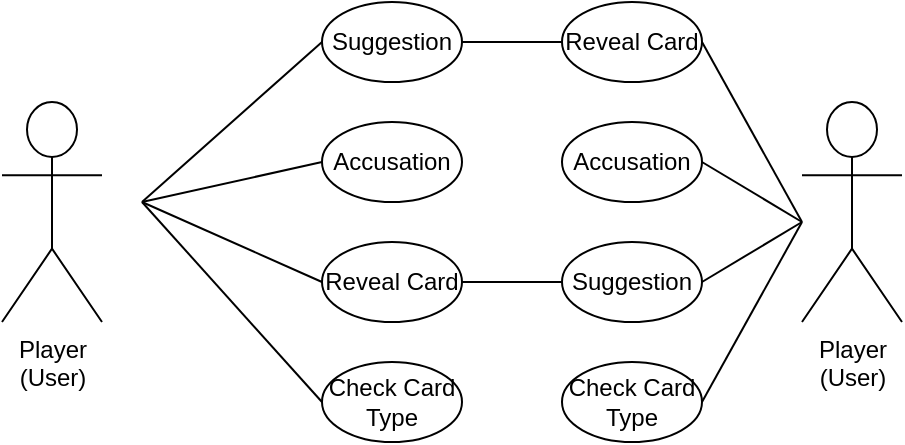 <mxfile version="10.6.3" type="device"><diagram id="H7y2I8gJCD7IGMMV-dVo" name="Page-1"><mxGraphModel dx="508" dy="829" grid="1" gridSize="10" guides="1" tooltips="1" connect="1" arrows="1" fold="1" page="1" pageScale="1" pageWidth="850" pageHeight="1100" math="0" shadow="0"><root><mxCell id="0"/><mxCell id="1" parent="0"/><mxCell id="-eEAfMcHe_I1XkNnKKF--1" value="Player&lt;br&gt;(User)&lt;br&gt;" style="shape=umlActor;verticalLabelPosition=bottom;labelBackgroundColor=#ffffff;verticalAlign=top;html=1;outlineConnect=0;" vertex="1" parent="1"><mxGeometry x="170" y="250" width="50" height="110" as="geometry"/></mxCell><mxCell id="-eEAfMcHe_I1XkNnKKF--2" value="Suggestion&lt;br&gt;" style="ellipse;whiteSpace=wrap;html=1;" vertex="1" parent="1"><mxGeometry x="330" y="200" width="70" height="40" as="geometry"/></mxCell><mxCell id="-eEAfMcHe_I1XkNnKKF--3" value="Accusation&lt;br&gt;" style="ellipse;whiteSpace=wrap;html=1;" vertex="1" parent="1"><mxGeometry x="330" y="260" width="70" height="40" as="geometry"/></mxCell><mxCell id="-eEAfMcHe_I1XkNnKKF--4" value="Reveal Card" style="ellipse;whiteSpace=wrap;html=1;" vertex="1" parent="1"><mxGeometry x="330" y="320" width="70" height="40" as="geometry"/></mxCell><mxCell id="-eEAfMcHe_I1XkNnKKF--7" value="Check Card&lt;br&gt;Type&lt;br&gt;" style="ellipse;whiteSpace=wrap;html=1;" vertex="1" parent="1"><mxGeometry x="330" y="380" width="70" height="40" as="geometry"/></mxCell><mxCell id="-eEAfMcHe_I1XkNnKKF--9" value="" style="endArrow=none;html=1;entryX=0;entryY=0.5;entryDx=0;entryDy=0;" edge="1" parent="1" target="-eEAfMcHe_I1XkNnKKF--2"><mxGeometry width="50" height="50" relative="1" as="geometry"><mxPoint x="240" y="300" as="sourcePoint"/><mxPoint x="220" y="440" as="targetPoint"/></mxGeometry></mxCell><mxCell id="-eEAfMcHe_I1XkNnKKF--11" value="" style="endArrow=none;html=1;entryX=0;entryY=0.5;entryDx=0;entryDy=0;" edge="1" parent="1" target="-eEAfMcHe_I1XkNnKKF--3"><mxGeometry width="50" height="50" relative="1" as="geometry"><mxPoint x="240" y="300" as="sourcePoint"/><mxPoint x="339.647" y="230.059" as="targetPoint"/></mxGeometry></mxCell><mxCell id="-eEAfMcHe_I1XkNnKKF--12" value="" style="endArrow=none;html=1;entryX=0;entryY=0.5;entryDx=0;entryDy=0;" edge="1" parent="1" target="-eEAfMcHe_I1XkNnKKF--4"><mxGeometry width="50" height="50" relative="1" as="geometry"><mxPoint x="240" y="300" as="sourcePoint"/><mxPoint x="349.647" y="240.059" as="targetPoint"/></mxGeometry></mxCell><mxCell id="-eEAfMcHe_I1XkNnKKF--13" value="" style="endArrow=none;html=1;entryX=0;entryY=0.5;entryDx=0;entryDy=0;" edge="1" parent="1" target="-eEAfMcHe_I1XkNnKKF--7"><mxGeometry width="50" height="50" relative="1" as="geometry"><mxPoint x="240" y="300" as="sourcePoint"/><mxPoint x="359.647" y="250.059" as="targetPoint"/></mxGeometry></mxCell><mxCell id="-eEAfMcHe_I1XkNnKKF--14" value="Player&lt;br&gt;(User)&lt;br&gt;" style="shape=umlActor;verticalLabelPosition=bottom;labelBackgroundColor=#ffffff;verticalAlign=top;html=1;outlineConnect=0;" vertex="1" parent="1"><mxGeometry x="570" y="250" width="50" height="110" as="geometry"/></mxCell><mxCell id="-eEAfMcHe_I1XkNnKKF--15" value="Reveal Card" style="ellipse;whiteSpace=wrap;html=1;" vertex="1" parent="1"><mxGeometry x="450" y="200" width="70" height="40" as="geometry"/></mxCell><mxCell id="-eEAfMcHe_I1XkNnKKF--16" value="Suggestion&lt;br&gt;" style="ellipse;whiteSpace=wrap;html=1;" vertex="1" parent="1"><mxGeometry x="450" y="320" width="70" height="40" as="geometry"/></mxCell><mxCell id="-eEAfMcHe_I1XkNnKKF--17" value="Accusation&lt;br&gt;" style="ellipse;whiteSpace=wrap;html=1;" vertex="1" parent="1"><mxGeometry x="450" y="260" width="70" height="40" as="geometry"/></mxCell><mxCell id="-eEAfMcHe_I1XkNnKKF--18" value="Check Card&lt;br&gt;Type&lt;br&gt;" style="ellipse;whiteSpace=wrap;html=1;" vertex="1" parent="1"><mxGeometry x="450" y="380" width="70" height="40" as="geometry"/></mxCell><mxCell id="-eEAfMcHe_I1XkNnKKF--19" value="" style="endArrow=none;html=1;entryX=1;entryY=0.5;entryDx=0;entryDy=0;" edge="1" parent="1" target="-eEAfMcHe_I1XkNnKKF--18"><mxGeometry width="50" height="50" relative="1" as="geometry"><mxPoint x="570" y="310" as="sourcePoint"/><mxPoint x="485.147" y="420.059" as="targetPoint"/></mxGeometry></mxCell><mxCell id="-eEAfMcHe_I1XkNnKKF--20" value="" style="endArrow=none;html=1;entryX=1;entryY=0.5;entryDx=0;entryDy=0;" edge="1" parent="1" target="-eEAfMcHe_I1XkNnKKF--16"><mxGeometry width="50" height="50" relative="1" as="geometry"><mxPoint x="570" y="310" as="sourcePoint"/><mxPoint x="530.235" y="410.059" as="targetPoint"/></mxGeometry></mxCell><mxCell id="-eEAfMcHe_I1XkNnKKF--21" value="" style="endArrow=none;html=1;entryX=1;entryY=0.5;entryDx=0;entryDy=0;" edge="1" parent="1" target="-eEAfMcHe_I1XkNnKKF--17"><mxGeometry width="50" height="50" relative="1" as="geometry"><mxPoint x="570" y="310" as="sourcePoint"/><mxPoint x="530.235" y="350.059" as="targetPoint"/></mxGeometry></mxCell><mxCell id="-eEAfMcHe_I1XkNnKKF--22" value="" style="endArrow=none;html=1;entryX=1;entryY=0.5;entryDx=0;entryDy=0;" edge="1" parent="1" target="-eEAfMcHe_I1XkNnKKF--15"><mxGeometry width="50" height="50" relative="1" as="geometry"><mxPoint x="570" y="310" as="sourcePoint"/><mxPoint x="530.235" y="290.059" as="targetPoint"/></mxGeometry></mxCell><mxCell id="-eEAfMcHe_I1XkNnKKF--23" value="" style="endArrow=none;html=1;exitX=0;exitY=0.5;exitDx=0;exitDy=0;" edge="1" parent="1" source="-eEAfMcHe_I1XkNnKKF--15" target="-eEAfMcHe_I1XkNnKKF--2"><mxGeometry width="50" height="50" relative="1" as="geometry"><mxPoint x="580" y="320" as="sourcePoint"/><mxPoint x="530.235" y="230.059" as="targetPoint"/></mxGeometry></mxCell><mxCell id="-eEAfMcHe_I1XkNnKKF--25" value="" style="endArrow=none;html=1;exitX=0;exitY=0.5;exitDx=0;exitDy=0;entryX=1;entryY=0.5;entryDx=0;entryDy=0;" edge="1" parent="1" source="-eEAfMcHe_I1XkNnKKF--16" target="-eEAfMcHe_I1XkNnKKF--4"><mxGeometry width="50" height="50" relative="1" as="geometry"><mxPoint x="459.647" y="230.059" as="sourcePoint"/><mxPoint x="410" y="230" as="targetPoint"/></mxGeometry></mxCell></root></mxGraphModel></diagram></mxfile>